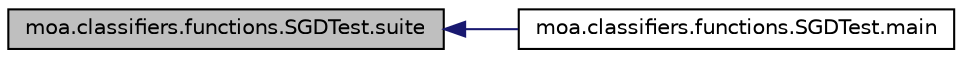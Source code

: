 digraph G
{
  edge [fontname="Helvetica",fontsize="10",labelfontname="Helvetica",labelfontsize="10"];
  node [fontname="Helvetica",fontsize="10",shape=record];
  rankdir=LR;
  Node1 [label="moa.classifiers.functions.SGDTest.suite",height=0.2,width=0.4,color="black", fillcolor="grey75", style="filled" fontcolor="black"];
  Node1 -> Node2 [dir=back,color="midnightblue",fontsize="10",style="solid",fontname="Helvetica"];
  Node2 [label="moa.classifiers.functions.SGDTest.main",height=0.2,width=0.4,color="black", fillcolor="white", style="filled",URL="$classmoa_1_1classifiers_1_1functions_1_1SGDTest.html#a857c5fba5f465707176da33c61f63c76",tooltip="Runs the test from commandline."];
}
